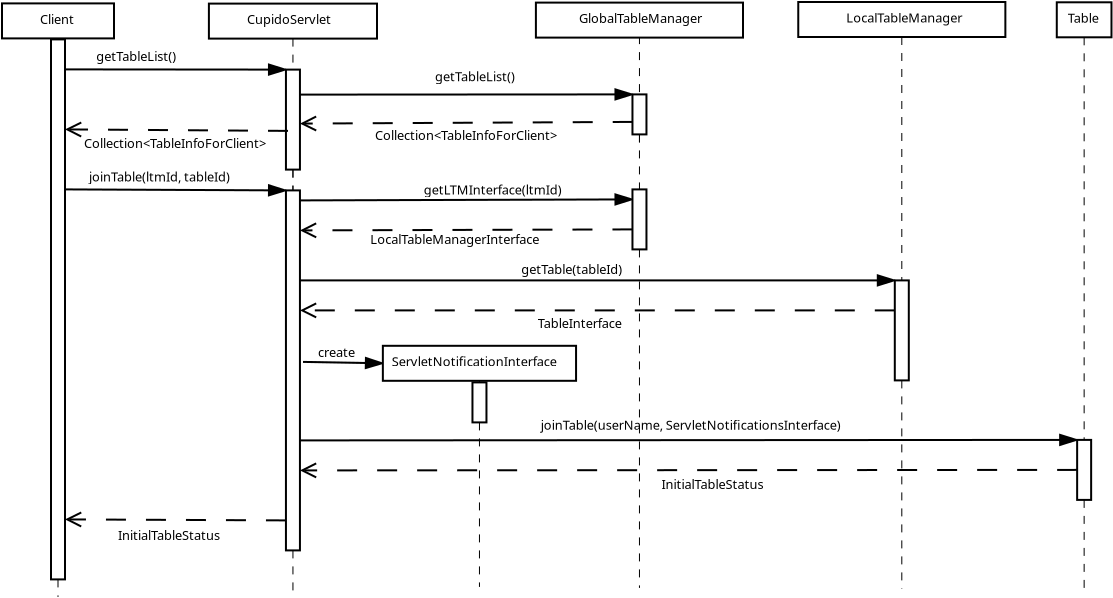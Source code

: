 <?xml version="1.0" encoding="UTF-8"?>
<dia:diagram xmlns:dia="http://www.lysator.liu.se/~alla/dia/">
  <dia:layer name="Background" visible="true" active="true">
    <dia:object type="UML - Lifeline" version="0" id="O0">
      <dia:attribute name="obj_pos">
        <dia:point val="5.8,5.45"/>
      </dia:attribute>
      <dia:attribute name="obj_bb">
        <dia:rectangle val="5.4,5.425;6.2,33.4"/>
      </dia:attribute>
      <dia:attribute name="meta">
        <dia:composite type="dict"/>
      </dia:attribute>
      <dia:attribute name="conn_endpoints">
        <dia:point val="5.8,5.45"/>
        <dia:point val="5.8,33.375"/>
      </dia:attribute>
      <dia:attribute name="line_colour">
        <dia:color val="#000000"/>
      </dia:attribute>
      <dia:attribute name="fill_colour">
        <dia:color val="#ffffff"/>
      </dia:attribute>
      <dia:attribute name="rtop">
        <dia:real val="0.05"/>
      </dia:attribute>
      <dia:attribute name="rbot">
        <dia:real val="27.05"/>
      </dia:attribute>
      <dia:attribute name="draw_focus">
        <dia:boolean val="true"/>
      </dia:attribute>
      <dia:attribute name="draw_cross">
        <dia:boolean val="false"/>
      </dia:attribute>
      <dia:attribute name="cpl_northwest">
        <dia:int val="8"/>
      </dia:attribute>
      <dia:attribute name="cpl_southwest">
        <dia:int val="8"/>
      </dia:attribute>
      <dia:attribute name="cpl_northeast">
        <dia:int val="8"/>
      </dia:attribute>
      <dia:attribute name="cpl_southeast">
        <dia:int val="8"/>
      </dia:attribute>
      <dia:connections>
        <dia:connection handle="0" to="O4" connection="6"/>
      </dia:connections>
    </dia:object>
    <dia:object type="UML - Message" version="0" id="O1">
      <dia:attribute name="obj_pos">
        <dia:point val="6.15,7"/>
      </dia:attribute>
      <dia:attribute name="obj_bb">
        <dia:rectangle val="6.1,5.98;17.248,7.41"/>
      </dia:attribute>
      <dia:attribute name="meta">
        <dia:composite type="dict"/>
      </dia:attribute>
      <dia:attribute name="conn_endpoints">
        <dia:point val="6.15,7"/>
        <dia:point val="17.198,7.01"/>
      </dia:attribute>
      <dia:attribute name="text_colour">
        <dia:color val="#000000"/>
      </dia:attribute>
      <dia:attribute name="line_colour">
        <dia:color val="#000000"/>
      </dia:attribute>
      <dia:attribute name="text">
        <dia:string>#getTableList()#</dia:string>
      </dia:attribute>
      <dia:attribute name="type">
        <dia:enum val="0"/>
      </dia:attribute>
      <dia:attribute name="text_pos">
        <dia:point val="9.709,6.58"/>
      </dia:attribute>
      <dia:connections>
        <dia:connection handle="0" to="O0" connection="23"/>
        <dia:connection handle="1" to="O2" connection="0"/>
      </dia:connections>
    </dia:object>
    <dia:object type="UML - Lifeline" version="0" id="O2">
      <dia:attribute name="obj_pos">
        <dia:point val="17.547,5.46"/>
      </dia:attribute>
      <dia:attribute name="obj_bb">
        <dia:rectangle val="17.148,5.435;17.948,13.285"/>
      </dia:attribute>
      <dia:attribute name="meta">
        <dia:composite type="dict"/>
      </dia:attribute>
      <dia:attribute name="conn_endpoints">
        <dia:point val="17.547,5.46"/>
        <dia:point val="17.547,13.26"/>
      </dia:attribute>
      <dia:attribute name="line_colour">
        <dia:color val="#000000"/>
      </dia:attribute>
      <dia:attribute name="fill_colour">
        <dia:color val="#ffffff"/>
      </dia:attribute>
      <dia:attribute name="rtop">
        <dia:real val="1.55"/>
      </dia:attribute>
      <dia:attribute name="rbot">
        <dia:real val="6.55"/>
      </dia:attribute>
      <dia:attribute name="draw_focus">
        <dia:boolean val="true"/>
      </dia:attribute>
      <dia:attribute name="draw_cross">
        <dia:boolean val="false"/>
      </dia:attribute>
      <dia:attribute name="cpl_northwest">
        <dia:int val="1"/>
      </dia:attribute>
      <dia:attribute name="cpl_southwest">
        <dia:int val="1"/>
      </dia:attribute>
      <dia:attribute name="cpl_northeast">
        <dia:int val="1"/>
      </dia:attribute>
      <dia:attribute name="cpl_southeast">
        <dia:int val="1"/>
      </dia:attribute>
      <dia:connections>
        <dia:connection handle="0" to="O6" connection="6"/>
      </dia:connections>
    </dia:object>
    <dia:object type="UML - Lifeline" version="0" id="O3">
      <dia:attribute name="obj_pos">
        <dia:point val="34.873,4.535"/>
      </dia:attribute>
      <dia:attribute name="obj_bb">
        <dia:rectangle val="34.472,4.51;35.273,10.975"/>
      </dia:attribute>
      <dia:attribute name="meta">
        <dia:composite type="dict"/>
      </dia:attribute>
      <dia:attribute name="conn_endpoints">
        <dia:point val="34.873,4.535"/>
        <dia:point val="34.873,10.95"/>
      </dia:attribute>
      <dia:attribute name="line_colour">
        <dia:color val="#000000"/>
      </dia:attribute>
      <dia:attribute name="fill_colour">
        <dia:color val="#ffffff"/>
      </dia:attribute>
      <dia:attribute name="rtop">
        <dia:real val="3.715"/>
      </dia:attribute>
      <dia:attribute name="rbot">
        <dia:real val="5.715"/>
      </dia:attribute>
      <dia:attribute name="draw_focus">
        <dia:boolean val="true"/>
      </dia:attribute>
      <dia:attribute name="draw_cross">
        <dia:boolean val="false"/>
      </dia:attribute>
      <dia:attribute name="cpl_northwest">
        <dia:int val="1"/>
      </dia:attribute>
      <dia:attribute name="cpl_southwest">
        <dia:int val="1"/>
      </dia:attribute>
      <dia:attribute name="cpl_northeast">
        <dia:int val="1"/>
      </dia:attribute>
      <dia:attribute name="cpl_southeast">
        <dia:int val="1"/>
      </dia:attribute>
      <dia:connections>
        <dia:connection handle="0" to="O8" connection="8"/>
      </dia:connections>
    </dia:object>
    <dia:object type="Standard - Box" version="0" id="O4">
      <dia:attribute name="obj_pos">
        <dia:point val="3,3.7"/>
      </dia:attribute>
      <dia:attribute name="obj_bb">
        <dia:rectangle val="2.95,3.65;8.65,5.5"/>
      </dia:attribute>
      <dia:attribute name="elem_corner">
        <dia:point val="3,3.7"/>
      </dia:attribute>
      <dia:attribute name="elem_width">
        <dia:real val="5.6"/>
      </dia:attribute>
      <dia:attribute name="elem_height">
        <dia:real val="1.75"/>
      </dia:attribute>
      <dia:attribute name="show_background">
        <dia:boolean val="true"/>
      </dia:attribute>
    </dia:object>
    <dia:object type="Standard - Text" version="1" id="O5">
      <dia:attribute name="obj_pos">
        <dia:point val="4.9,4.725"/>
      </dia:attribute>
      <dia:attribute name="obj_bb">
        <dia:rectangle val="4.9,4.13;6.753,4.878"/>
      </dia:attribute>
      <dia:attribute name="text">
        <dia:composite type="text">
          <dia:attribute name="string">
            <dia:string>#Client#</dia:string>
          </dia:attribute>
          <dia:attribute name="font">
            <dia:font family="sans" style="0" name="Helvetica"/>
          </dia:attribute>
          <dia:attribute name="height">
            <dia:real val="0.8"/>
          </dia:attribute>
          <dia:attribute name="pos">
            <dia:point val="4.9,4.725"/>
          </dia:attribute>
          <dia:attribute name="color">
            <dia:color val="#000000"/>
          </dia:attribute>
          <dia:attribute name="alignment">
            <dia:enum val="0"/>
          </dia:attribute>
        </dia:composite>
      </dia:attribute>
      <dia:attribute name="valign">
        <dia:enum val="3"/>
      </dia:attribute>
    </dia:object>
    <dia:object type="Standard - Box" version="0" id="O6">
      <dia:attribute name="obj_pos">
        <dia:point val="13.345,3.71"/>
      </dia:attribute>
      <dia:attribute name="obj_bb">
        <dia:rectangle val="13.295,3.66;21.8,5.51"/>
      </dia:attribute>
      <dia:attribute name="elem_corner">
        <dia:point val="13.345,3.71"/>
      </dia:attribute>
      <dia:attribute name="elem_width">
        <dia:real val="8.405"/>
      </dia:attribute>
      <dia:attribute name="elem_height">
        <dia:real val="1.75"/>
      </dia:attribute>
      <dia:attribute name="show_background">
        <dia:boolean val="true"/>
      </dia:attribute>
    </dia:object>
    <dia:object type="Standard - Text" version="1" id="O7">
      <dia:attribute name="obj_pos">
        <dia:point val="15.245,4.735"/>
      </dia:attribute>
      <dia:attribute name="obj_bb">
        <dia:rectangle val="15.245,4.14;19.75,4.888"/>
      </dia:attribute>
      <dia:attribute name="text">
        <dia:composite type="text">
          <dia:attribute name="string">
            <dia:string>#CupidoServlet#</dia:string>
          </dia:attribute>
          <dia:attribute name="font">
            <dia:font family="sans" style="0" name="Helvetica"/>
          </dia:attribute>
          <dia:attribute name="height">
            <dia:real val="0.8"/>
          </dia:attribute>
          <dia:attribute name="pos">
            <dia:point val="15.245,4.735"/>
          </dia:attribute>
          <dia:attribute name="color">
            <dia:color val="#000000"/>
          </dia:attribute>
          <dia:attribute name="alignment">
            <dia:enum val="0"/>
          </dia:attribute>
        </dia:composite>
      </dia:attribute>
      <dia:attribute name="valign">
        <dia:enum val="3"/>
      </dia:attribute>
    </dia:object>
    <dia:object type="Standard - Box" version="0" id="O8">
      <dia:attribute name="obj_pos">
        <dia:point val="29.695,3.66"/>
      </dia:attribute>
      <dia:attribute name="obj_bb">
        <dia:rectangle val="29.645,3.61;40.1,5.46"/>
      </dia:attribute>
      <dia:attribute name="elem_corner">
        <dia:point val="29.695,3.66"/>
      </dia:attribute>
      <dia:attribute name="elem_width">
        <dia:real val="10.355"/>
      </dia:attribute>
      <dia:attribute name="elem_height">
        <dia:real val="1.75"/>
      </dia:attribute>
      <dia:attribute name="show_background">
        <dia:boolean val="true"/>
      </dia:attribute>
    </dia:object>
    <dia:object type="Standard - Text" version="1" id="O9">
      <dia:attribute name="obj_pos">
        <dia:point val="31.845,4.685"/>
      </dia:attribute>
      <dia:attribute name="obj_bb">
        <dia:rectangle val="31.845,4.09;38.352,4.838"/>
      </dia:attribute>
      <dia:attribute name="text">
        <dia:composite type="text">
          <dia:attribute name="string">
            <dia:string>#GlobalTableManager#</dia:string>
          </dia:attribute>
          <dia:attribute name="font">
            <dia:font family="sans" style="0" name="Helvetica"/>
          </dia:attribute>
          <dia:attribute name="height">
            <dia:real val="0.8"/>
          </dia:attribute>
          <dia:attribute name="pos">
            <dia:point val="31.845,4.685"/>
          </dia:attribute>
          <dia:attribute name="color">
            <dia:color val="#000000"/>
          </dia:attribute>
          <dia:attribute name="alignment">
            <dia:enum val="0"/>
          </dia:attribute>
        </dia:composite>
      </dia:attribute>
      <dia:attribute name="valign">
        <dia:enum val="3"/>
      </dia:attribute>
    </dia:object>
    <dia:object type="UML - Lifeline" version="0" id="O10">
      <dia:attribute name="obj_pos">
        <dia:point val="47.99,5.38"/>
      </dia:attribute>
      <dia:attribute name="obj_bb">
        <dia:rectangle val="47.59,5.355;48.39,33"/>
      </dia:attribute>
      <dia:attribute name="meta">
        <dia:composite type="dict"/>
      </dia:attribute>
      <dia:attribute name="conn_endpoints">
        <dia:point val="47.99,5.38"/>
        <dia:point val="47.99,32.975"/>
      </dia:attribute>
      <dia:attribute name="line_colour">
        <dia:color val="#000000"/>
      </dia:attribute>
      <dia:attribute name="fill_colour">
        <dia:color val="#ffffff"/>
      </dia:attribute>
      <dia:attribute name="rtop">
        <dia:real val="12.17"/>
      </dia:attribute>
      <dia:attribute name="rbot">
        <dia:real val="17.17"/>
      </dia:attribute>
      <dia:attribute name="draw_focus">
        <dia:boolean val="true"/>
      </dia:attribute>
      <dia:attribute name="draw_cross">
        <dia:boolean val="false"/>
      </dia:attribute>
      <dia:attribute name="cpl_northwest">
        <dia:int val="4"/>
      </dia:attribute>
      <dia:attribute name="cpl_southwest">
        <dia:int val="4"/>
      </dia:attribute>
      <dia:attribute name="cpl_northeast">
        <dia:int val="4"/>
      </dia:attribute>
      <dia:attribute name="cpl_southeast">
        <dia:int val="4"/>
      </dia:attribute>
      <dia:connections>
        <dia:connection handle="0" to="O11" connection="6"/>
      </dia:connections>
    </dia:object>
    <dia:object type="Standard - Box" version="0" id="O11">
      <dia:attribute name="obj_pos">
        <dia:point val="42.813,3.63"/>
      </dia:attribute>
      <dia:attribute name="obj_bb">
        <dia:rectangle val="42.763,3.58;53.218,5.43"/>
      </dia:attribute>
      <dia:attribute name="elem_corner">
        <dia:point val="42.813,3.63"/>
      </dia:attribute>
      <dia:attribute name="elem_width">
        <dia:real val="10.355"/>
      </dia:attribute>
      <dia:attribute name="elem_height">
        <dia:real val="1.75"/>
      </dia:attribute>
      <dia:attribute name="show_background">
        <dia:boolean val="true"/>
      </dia:attribute>
    </dia:object>
    <dia:object type="Standard - Text" version="1" id="O12">
      <dia:attribute name="obj_pos">
        <dia:point val="45.213,4.655"/>
      </dia:attribute>
      <dia:attribute name="obj_bb">
        <dia:rectangle val="45.213,4.06;51.34,4.808"/>
      </dia:attribute>
      <dia:attribute name="text">
        <dia:composite type="text">
          <dia:attribute name="string">
            <dia:string>#LocalTableManager#</dia:string>
          </dia:attribute>
          <dia:attribute name="font">
            <dia:font family="sans" style="0" name="Helvetica"/>
          </dia:attribute>
          <dia:attribute name="height">
            <dia:real val="0.8"/>
          </dia:attribute>
          <dia:attribute name="pos">
            <dia:point val="45.213,4.655"/>
          </dia:attribute>
          <dia:attribute name="color">
            <dia:color val="#000000"/>
          </dia:attribute>
          <dia:attribute name="alignment">
            <dia:enum val="0"/>
          </dia:attribute>
        </dia:composite>
      </dia:attribute>
      <dia:attribute name="valign">
        <dia:enum val="3"/>
      </dia:attribute>
    </dia:object>
    <dia:object type="Standard - Line" version="0" id="O13">
      <dia:attribute name="obj_pos">
        <dia:point val="34.536,9.625"/>
      </dia:attribute>
      <dia:attribute name="obj_bb">
        <dia:rectangle val="17.786,9.275;34.586,10.137"/>
      </dia:attribute>
      <dia:attribute name="conn_endpoints">
        <dia:point val="34.536,9.625"/>
        <dia:point val="17.898,9.71"/>
      </dia:attribute>
      <dia:attribute name="numcp">
        <dia:int val="1"/>
      </dia:attribute>
      <dia:attribute name="line_style">
        <dia:enum val="1"/>
      </dia:attribute>
      <dia:attribute name="end_arrow">
        <dia:enum val="1"/>
      </dia:attribute>
      <dia:attribute name="end_arrow_length">
        <dia:real val="0.7"/>
      </dia:attribute>
      <dia:attribute name="end_arrow_width">
        <dia:real val="0.7"/>
      </dia:attribute>
    </dia:object>
    <dia:object type="Standard - Text" version="1" id="O14">
      <dia:attribute name="obj_pos">
        <dia:point val="21.654,10.535"/>
      </dia:attribute>
      <dia:attribute name="obj_bb">
        <dia:rectangle val="21.654,9.94;31.619,10.687"/>
      </dia:attribute>
      <dia:attribute name="text">
        <dia:composite type="text">
          <dia:attribute name="string">
            <dia:string>#Collection&lt;TableInfoForClient&gt;#</dia:string>
          </dia:attribute>
          <dia:attribute name="font">
            <dia:font family="sans" style="0" name="Helvetica"/>
          </dia:attribute>
          <dia:attribute name="height">
            <dia:real val="0.8"/>
          </dia:attribute>
          <dia:attribute name="pos">
            <dia:point val="21.654,10.535"/>
          </dia:attribute>
          <dia:attribute name="color">
            <dia:color val="#000000"/>
          </dia:attribute>
          <dia:attribute name="alignment">
            <dia:enum val="0"/>
          </dia:attribute>
        </dia:composite>
      </dia:attribute>
      <dia:attribute name="valign">
        <dia:enum val="3"/>
      </dia:attribute>
    </dia:object>
    <dia:object type="Standard - Line" version="0" id="O15">
      <dia:attribute name="obj_pos">
        <dia:point val="17.3,10.075"/>
      </dia:attribute>
      <dia:attribute name="obj_bb">
        <dia:rectangle val="6.038,9.574;17.35,10.436"/>
      </dia:attribute>
      <dia:attribute name="conn_endpoints">
        <dia:point val="17.3,10.075"/>
        <dia:point val="6.15,10"/>
      </dia:attribute>
      <dia:attribute name="numcp">
        <dia:int val="1"/>
      </dia:attribute>
      <dia:attribute name="line_style">
        <dia:enum val="1"/>
      </dia:attribute>
      <dia:attribute name="end_arrow">
        <dia:enum val="1"/>
      </dia:attribute>
      <dia:attribute name="end_arrow_length">
        <dia:real val="0.7"/>
      </dia:attribute>
      <dia:attribute name="end_arrow_width">
        <dia:real val="0.7"/>
      </dia:attribute>
      <dia:connections>
        <dia:connection handle="1" to="O0" connection="25"/>
      </dia:connections>
    </dia:object>
    <dia:object type="Standard - Text" version="1" id="O16">
      <dia:attribute name="obj_pos">
        <dia:point val="7.1,10.925"/>
      </dia:attribute>
      <dia:attribute name="obj_bb">
        <dia:rectangle val="7.1,10.33;17.065,11.078"/>
      </dia:attribute>
      <dia:attribute name="text">
        <dia:composite type="text">
          <dia:attribute name="string">
            <dia:string>#Collection&lt;TableInfoForClient&gt;#</dia:string>
          </dia:attribute>
          <dia:attribute name="font">
            <dia:font family="sans" style="0" name="Helvetica"/>
          </dia:attribute>
          <dia:attribute name="height">
            <dia:real val="0.8"/>
          </dia:attribute>
          <dia:attribute name="pos">
            <dia:point val="7.1,10.925"/>
          </dia:attribute>
          <dia:attribute name="color">
            <dia:color val="#000000"/>
          </dia:attribute>
          <dia:attribute name="alignment">
            <dia:enum val="0"/>
          </dia:attribute>
        </dia:composite>
      </dia:attribute>
      <dia:attribute name="valign">
        <dia:enum val="3"/>
      </dia:attribute>
    </dia:object>
    <dia:object type="UML - Lifeline" version="0" id="O17">
      <dia:attribute name="obj_pos">
        <dia:point val="17.547,12.01"/>
      </dia:attribute>
      <dia:attribute name="obj_bb">
        <dia:rectangle val="17.148,11.985;17.948,33.1"/>
      </dia:attribute>
      <dia:attribute name="meta">
        <dia:composite type="dict"/>
      </dia:attribute>
      <dia:attribute name="conn_endpoints">
        <dia:point val="17.547,12.01"/>
        <dia:point val="17.547,33.075"/>
      </dia:attribute>
      <dia:attribute name="line_colour">
        <dia:color val="#000000"/>
      </dia:attribute>
      <dia:attribute name="fill_colour">
        <dia:color val="#ffffff"/>
      </dia:attribute>
      <dia:attribute name="rtop">
        <dia:real val="1.04"/>
      </dia:attribute>
      <dia:attribute name="rbot">
        <dia:real val="19.04"/>
      </dia:attribute>
      <dia:attribute name="draw_focus">
        <dia:boolean val="true"/>
      </dia:attribute>
      <dia:attribute name="draw_cross">
        <dia:boolean val="false"/>
      </dia:attribute>
      <dia:attribute name="cpl_northwest">
        <dia:int val="17"/>
      </dia:attribute>
      <dia:attribute name="cpl_southwest">
        <dia:int val="17"/>
      </dia:attribute>
      <dia:attribute name="cpl_northeast">
        <dia:int val="17"/>
      </dia:attribute>
      <dia:attribute name="cpl_southeast">
        <dia:int val="17"/>
      </dia:attribute>
      <dia:connections>
        <dia:connection handle="0" to="O2" connection="6"/>
      </dia:connections>
    </dia:object>
    <dia:object type="UML - Message" version="0" id="O18">
      <dia:attribute name="obj_pos">
        <dia:point val="6.15,13"/>
      </dia:attribute>
      <dia:attribute name="obj_bb">
        <dia:rectangle val="6.1,12.65;17.249,13.725"/>
      </dia:attribute>
      <dia:attribute name="meta">
        <dia:composite type="dict"/>
      </dia:attribute>
      <dia:attribute name="conn_endpoints">
        <dia:point val="6.15,13"/>
        <dia:point val="17.198,13.05"/>
      </dia:attribute>
      <dia:attribute name="text_colour">
        <dia:color val="#000000"/>
      </dia:attribute>
      <dia:attribute name="line_colour">
        <dia:color val="#000000"/>
      </dia:attribute>
      <dia:attribute name="text">
        <dia:string>##</dia:string>
      </dia:attribute>
      <dia:attribute name="type">
        <dia:enum val="0"/>
      </dia:attribute>
      <dia:attribute name="text_pos">
        <dia:point val="11.674,13.525"/>
      </dia:attribute>
      <dia:connections>
        <dia:connection handle="0" to="O0" connection="27"/>
        <dia:connection handle="1" to="O17" connection="0"/>
      </dia:connections>
    </dia:object>
    <dia:object type="Standard - Text" version="1" id="O19">
      <dia:attribute name="obj_pos">
        <dia:point val="7.35,12.6"/>
      </dia:attribute>
      <dia:attribute name="obj_bb">
        <dia:rectangle val="7.35,11.986;14.951,12.79"/>
      </dia:attribute>
      <dia:attribute name="text">
        <dia:composite type="text">
          <dia:attribute name="string">
            <dia:string>#joinTable(ltmId, tableId)#</dia:string>
          </dia:attribute>
          <dia:attribute name="font">
            <dia:font family="sans" style="0" name="Helvetica"/>
          </dia:attribute>
          <dia:attribute name="height">
            <dia:real val="0.8"/>
          </dia:attribute>
          <dia:attribute name="pos">
            <dia:point val="7.35,12.6"/>
          </dia:attribute>
          <dia:attribute name="color">
            <dia:color val="#000000"/>
          </dia:attribute>
          <dia:attribute name="alignment">
            <dia:enum val="0"/>
          </dia:attribute>
        </dia:composite>
      </dia:attribute>
      <dia:attribute name="valign">
        <dia:enum val="3"/>
      </dia:attribute>
    </dia:object>
    <dia:object type="UML - Message" version="0" id="O20">
      <dia:attribute name="obj_pos">
        <dia:point val="17.898,13.55"/>
      </dia:attribute>
      <dia:attribute name="obj_bb">
        <dia:rectangle val="17.847,13.1;34.574,14.225"/>
      </dia:attribute>
      <dia:attribute name="meta">
        <dia:composite type="dict"/>
      </dia:attribute>
      <dia:attribute name="conn_endpoints">
        <dia:point val="17.898,13.55"/>
        <dia:point val="34.523,13.5"/>
      </dia:attribute>
      <dia:attribute name="text_colour">
        <dia:color val="#000000"/>
      </dia:attribute>
      <dia:attribute name="line_colour">
        <dia:color val="#000000"/>
      </dia:attribute>
      <dia:attribute name="text">
        <dia:string>##</dia:string>
      </dia:attribute>
      <dia:attribute name="type">
        <dia:enum val="0"/>
      </dia:attribute>
      <dia:attribute name="text_pos">
        <dia:point val="26.21,14.025"/>
      </dia:attribute>
      <dia:connections>
        <dia:connection handle="0" to="O17" connection="41"/>
        <dia:connection handle="1" to="O21" connection="7"/>
      </dia:connections>
    </dia:object>
    <dia:object type="UML - Lifeline" version="0" id="O21">
      <dia:attribute name="obj_pos">
        <dia:point val="34.873,10.25"/>
      </dia:attribute>
      <dia:attribute name="obj_bb">
        <dia:rectangle val="34.472,10.225;35.273,32.95"/>
      </dia:attribute>
      <dia:attribute name="meta">
        <dia:composite type="dict"/>
      </dia:attribute>
      <dia:attribute name="conn_endpoints">
        <dia:point val="34.873,10.25"/>
        <dia:point val="34.873,32.925"/>
      </dia:attribute>
      <dia:attribute name="line_colour">
        <dia:color val="#000000"/>
      </dia:attribute>
      <dia:attribute name="fill_colour">
        <dia:color val="#ffffff"/>
      </dia:attribute>
      <dia:attribute name="rtop">
        <dia:real val="2.75"/>
      </dia:attribute>
      <dia:attribute name="rbot">
        <dia:real val="5.75"/>
      </dia:attribute>
      <dia:attribute name="draw_focus">
        <dia:boolean val="true"/>
      </dia:attribute>
      <dia:attribute name="draw_cross">
        <dia:boolean val="false"/>
      </dia:attribute>
      <dia:attribute name="cpl_northwest">
        <dia:int val="2"/>
      </dia:attribute>
      <dia:attribute name="cpl_southwest">
        <dia:int val="2"/>
      </dia:attribute>
      <dia:attribute name="cpl_northeast">
        <dia:int val="2"/>
      </dia:attribute>
      <dia:attribute name="cpl_southeast">
        <dia:int val="2"/>
      </dia:attribute>
      <dia:connections>
        <dia:connection handle="0" to="O3" connection="6"/>
      </dia:connections>
    </dia:object>
    <dia:object type="Standard - Text" version="1" id="O22">
      <dia:attribute name="obj_pos">
        <dia:point val="24.089,13.25"/>
      </dia:attribute>
      <dia:attribute name="obj_bb">
        <dia:rectangle val="24.089,12.636;31.388,13.44"/>
      </dia:attribute>
      <dia:attribute name="text">
        <dia:composite type="text">
          <dia:attribute name="string">
            <dia:string>#getLTMInterface(ltmId)#</dia:string>
          </dia:attribute>
          <dia:attribute name="font">
            <dia:font family="sans" style="0" name="Helvetica"/>
          </dia:attribute>
          <dia:attribute name="height">
            <dia:real val="0.8"/>
          </dia:attribute>
          <dia:attribute name="pos">
            <dia:point val="24.089,13.25"/>
          </dia:attribute>
          <dia:attribute name="color">
            <dia:color val="#000000"/>
          </dia:attribute>
          <dia:attribute name="alignment">
            <dia:enum val="0"/>
          </dia:attribute>
        </dia:composite>
      </dia:attribute>
      <dia:attribute name="valign">
        <dia:enum val="3"/>
      </dia:attribute>
    </dia:object>
    <dia:object type="Standard - Line" version="0" id="O23">
      <dia:attribute name="obj_pos">
        <dia:point val="34.523,15"/>
      </dia:attribute>
      <dia:attribute name="obj_bb">
        <dia:rectangle val="17.786,14.617;34.573,15.479"/>
      </dia:attribute>
      <dia:attribute name="conn_endpoints">
        <dia:point val="34.523,15"/>
        <dia:point val="17.898,15.05"/>
      </dia:attribute>
      <dia:attribute name="numcp">
        <dia:int val="1"/>
      </dia:attribute>
      <dia:attribute name="line_style">
        <dia:enum val="1"/>
      </dia:attribute>
      <dia:attribute name="end_arrow">
        <dia:enum val="1"/>
      </dia:attribute>
      <dia:attribute name="end_arrow_length">
        <dia:real val="0.7"/>
      </dia:attribute>
      <dia:attribute name="end_arrow_width">
        <dia:real val="0.7"/>
      </dia:attribute>
      <dia:connections>
        <dia:connection handle="0" to="O21" connection="9"/>
        <dia:connection handle="1" to="O17" connection="44"/>
      </dia:connections>
    </dia:object>
    <dia:object type="Standard - Text" version="1" id="O24">
      <dia:attribute name="obj_pos">
        <dia:point val="21.408,15.727"/>
      </dia:attribute>
      <dia:attribute name="obj_bb">
        <dia:rectangle val="21.408,15.132;30.403,15.88"/>
      </dia:attribute>
      <dia:attribute name="text">
        <dia:composite type="text">
          <dia:attribute name="string">
            <dia:string>#LocalTableManagerInterface#</dia:string>
          </dia:attribute>
          <dia:attribute name="font">
            <dia:font family="sans" style="0" name="Helvetica"/>
          </dia:attribute>
          <dia:attribute name="height">
            <dia:real val="0.8"/>
          </dia:attribute>
          <dia:attribute name="pos">
            <dia:point val="21.408,15.727"/>
          </dia:attribute>
          <dia:attribute name="color">
            <dia:color val="#000000"/>
          </dia:attribute>
          <dia:attribute name="alignment">
            <dia:enum val="0"/>
          </dia:attribute>
        </dia:composite>
      </dia:attribute>
      <dia:attribute name="valign">
        <dia:enum val="3"/>
      </dia:attribute>
    </dia:object>
    <dia:object type="UML - Message" version="0" id="O25">
      <dia:attribute name="obj_pos">
        <dia:point val="17.898,8.26"/>
      </dia:attribute>
      <dia:attribute name="obj_bb">
        <dia:rectangle val="17.848,6.987;34.573,8.65"/>
      </dia:attribute>
      <dia:attribute name="meta">
        <dia:composite type="dict"/>
      </dia:attribute>
      <dia:attribute name="conn_endpoints">
        <dia:point val="17.898,8.26"/>
        <dia:point val="34.523,8.25"/>
      </dia:attribute>
      <dia:attribute name="text_colour">
        <dia:color val="#000000"/>
      </dia:attribute>
      <dia:attribute name="line_colour">
        <dia:color val="#000000"/>
      </dia:attribute>
      <dia:attribute name="text">
        <dia:string>#getTableList()#</dia:string>
      </dia:attribute>
      <dia:attribute name="type">
        <dia:enum val="0"/>
      </dia:attribute>
      <dia:attribute name="text_pos">
        <dia:point val="26.65,7.588"/>
      </dia:attribute>
      <dia:connections>
        <dia:connection handle="0" to="O2" connection="9"/>
        <dia:connection handle="1" to="O3" connection="0"/>
      </dia:connections>
    </dia:object>
    <dia:object type="UML - Message" version="0" id="O26">
      <dia:attribute name="obj_pos">
        <dia:point val="17.898,17.55"/>
      </dia:attribute>
      <dia:attribute name="obj_bb">
        <dia:rectangle val="17.848,16.625;47.69,17.95"/>
      </dia:attribute>
      <dia:attribute name="meta">
        <dia:composite type="dict"/>
      </dia:attribute>
      <dia:attribute name="conn_endpoints">
        <dia:point val="17.898,17.55"/>
        <dia:point val="47.64,17.55"/>
      </dia:attribute>
      <dia:attribute name="text_colour">
        <dia:color val="#000000"/>
      </dia:attribute>
      <dia:attribute name="line_colour">
        <dia:color val="#000000"/>
      </dia:attribute>
      <dia:attribute name="text">
        <dia:string>#getTable(tableId)#</dia:string>
      </dia:attribute>
      <dia:attribute name="type">
        <dia:enum val="0"/>
      </dia:attribute>
      <dia:attribute name="text_pos">
        <dia:point val="31.484,17.225"/>
      </dia:attribute>
      <dia:connections>
        <dia:connection handle="0" to="O17" connection="49"/>
        <dia:connection handle="1" to="O10" connection="0"/>
      </dia:connections>
    </dia:object>
    <dia:object type="Standard - Line" version="0" id="O27">
      <dia:attribute name="obj_pos">
        <dia:point val="47.64,19.05"/>
      </dia:attribute>
      <dia:attribute name="obj_bb">
        <dia:rectangle val="17.786,18.619;47.69,19.481"/>
      </dia:attribute>
      <dia:attribute name="conn_endpoints">
        <dia:point val="47.64,19.05"/>
        <dia:point val="17.898,19.05"/>
      </dia:attribute>
      <dia:attribute name="numcp">
        <dia:int val="1"/>
      </dia:attribute>
      <dia:attribute name="line_style">
        <dia:enum val="1"/>
      </dia:attribute>
      <dia:attribute name="end_arrow">
        <dia:enum val="1"/>
      </dia:attribute>
      <dia:attribute name="end_arrow_length">
        <dia:real val="0.7"/>
      </dia:attribute>
      <dia:attribute name="end_arrow_width">
        <dia:real val="0.7"/>
      </dia:attribute>
      <dia:connections>
        <dia:connection handle="0" to="O10" connection="9"/>
        <dia:connection handle="1" to="O17" connection="52"/>
      </dia:connections>
    </dia:object>
    <dia:object type="Standard - Text" version="1" id="O28">
      <dia:attribute name="obj_pos">
        <dia:point val="29.782,19.927"/>
      </dia:attribute>
      <dia:attribute name="obj_bb">
        <dia:rectangle val="29.782,19.332;34.307,20.08"/>
      </dia:attribute>
      <dia:attribute name="text">
        <dia:composite type="text">
          <dia:attribute name="string">
            <dia:string>#TableInterface#</dia:string>
          </dia:attribute>
          <dia:attribute name="font">
            <dia:font family="sans" style="0" name="Helvetica"/>
          </dia:attribute>
          <dia:attribute name="height">
            <dia:real val="0.8"/>
          </dia:attribute>
          <dia:attribute name="pos">
            <dia:point val="29.782,19.927"/>
          </dia:attribute>
          <dia:attribute name="color">
            <dia:color val="#000000"/>
          </dia:attribute>
          <dia:attribute name="alignment">
            <dia:enum val="0"/>
          </dia:attribute>
        </dia:composite>
      </dia:attribute>
      <dia:attribute name="valign">
        <dia:enum val="3"/>
      </dia:attribute>
    </dia:object>
    <dia:object type="UML - Message" version="0" id="O29">
      <dia:attribute name="obj_pos">
        <dia:point val="18.05,21.625"/>
      </dia:attribute>
      <dia:attribute name="obj_bb">
        <dia:rectangle val="17.999,20.785;22.1,22.096"/>
      </dia:attribute>
      <dia:attribute name="meta">
        <dia:composite type="dict"/>
      </dia:attribute>
      <dia:attribute name="conn_endpoints">
        <dia:point val="18.05,21.625"/>
        <dia:point val="22.043,21.695"/>
      </dia:attribute>
      <dia:attribute name="text_colour">
        <dia:color val="#000000"/>
      </dia:attribute>
      <dia:attribute name="line_colour">
        <dia:color val="#000000"/>
      </dia:attribute>
      <dia:attribute name="text">
        <dia:string>#create#</dia:string>
      </dia:attribute>
      <dia:attribute name="type">
        <dia:enum val="0"/>
      </dia:attribute>
      <dia:attribute name="text_pos">
        <dia:point val="19.728,21.385"/>
      </dia:attribute>
      <dia:connections>
        <dia:connection handle="1" to="O31" connection="3"/>
      </dia:connections>
    </dia:object>
    <dia:object type="UML - Lifeline" version="0" id="O30">
      <dia:attribute name="obj_pos">
        <dia:point val="26.873,22.57"/>
      </dia:attribute>
      <dia:attribute name="obj_bb">
        <dia:rectangle val="26.473,22.545;27.273,32.9"/>
      </dia:attribute>
      <dia:attribute name="meta">
        <dia:composite type="dict"/>
      </dia:attribute>
      <dia:attribute name="conn_endpoints">
        <dia:point val="26.873,22.57"/>
        <dia:point val="26.873,32.875"/>
      </dia:attribute>
      <dia:attribute name="line_colour">
        <dia:color val="#000000"/>
      </dia:attribute>
      <dia:attribute name="fill_colour">
        <dia:color val="#ffffff"/>
      </dia:attribute>
      <dia:attribute name="rtop">
        <dia:real val="0.08"/>
      </dia:attribute>
      <dia:attribute name="rbot">
        <dia:real val="2.08"/>
      </dia:attribute>
      <dia:attribute name="draw_focus">
        <dia:boolean val="true"/>
      </dia:attribute>
      <dia:attribute name="draw_cross">
        <dia:boolean val="false"/>
      </dia:attribute>
      <dia:attribute name="cpl_northwest">
        <dia:int val="1"/>
      </dia:attribute>
      <dia:attribute name="cpl_southwest">
        <dia:int val="1"/>
      </dia:attribute>
      <dia:attribute name="cpl_northeast">
        <dia:int val="1"/>
      </dia:attribute>
      <dia:attribute name="cpl_southeast">
        <dia:int val="1"/>
      </dia:attribute>
      <dia:connections>
        <dia:connection handle="0" to="O31" connection="6"/>
      </dia:connections>
    </dia:object>
    <dia:object type="Standard - Box" version="0" id="O31">
      <dia:attribute name="obj_pos">
        <dia:point val="22.043,20.82"/>
      </dia:attribute>
      <dia:attribute name="obj_bb">
        <dia:rectangle val="21.993,20.77;31.753,22.62"/>
      </dia:attribute>
      <dia:attribute name="elem_corner">
        <dia:point val="22.043,20.82"/>
      </dia:attribute>
      <dia:attribute name="elem_width">
        <dia:real val="9.66"/>
      </dia:attribute>
      <dia:attribute name="elem_height">
        <dia:real val="1.75"/>
      </dia:attribute>
      <dia:attribute name="show_background">
        <dia:boolean val="true"/>
      </dia:attribute>
    </dia:object>
    <dia:object type="Standard - Text" version="1" id="O32">
      <dia:attribute name="obj_pos">
        <dia:point val="22.493,21.845"/>
      </dia:attribute>
      <dia:attribute name="obj_bb">
        <dia:rectangle val="22.493,21.25;31.3,21.997"/>
      </dia:attribute>
      <dia:attribute name="text">
        <dia:composite type="text">
          <dia:attribute name="string">
            <dia:string>#ServletNotificationInterface#</dia:string>
          </dia:attribute>
          <dia:attribute name="font">
            <dia:font family="sans" style="0" name="Helvetica"/>
          </dia:attribute>
          <dia:attribute name="height">
            <dia:real val="0.8"/>
          </dia:attribute>
          <dia:attribute name="pos">
            <dia:point val="22.493,21.845"/>
          </dia:attribute>
          <dia:attribute name="color">
            <dia:color val="#000000"/>
          </dia:attribute>
          <dia:attribute name="alignment">
            <dia:enum val="0"/>
          </dia:attribute>
        </dia:composite>
      </dia:attribute>
      <dia:attribute name="valign">
        <dia:enum val="3"/>
      </dia:attribute>
    </dia:object>
    <dia:object type="UML - Message" version="0" id="O33">
      <dia:attribute name="obj_pos">
        <dia:point val="17.898,25.55"/>
      </dia:attribute>
      <dia:attribute name="obj_bb">
        <dia:rectangle val="17.848,24.413;56.807,25.925"/>
      </dia:attribute>
      <dia:attribute name="meta">
        <dia:composite type="dict"/>
      </dia:attribute>
      <dia:attribute name="conn_endpoints">
        <dia:point val="17.898,25.55"/>
        <dia:point val="56.757,25.525"/>
      </dia:attribute>
      <dia:attribute name="text_colour">
        <dia:color val="#000000"/>
      </dia:attribute>
      <dia:attribute name="line_colour">
        <dia:color val="#000000"/>
      </dia:attribute>
      <dia:attribute name="text">
        <dia:string>#joinTable(userName, ServletNotificationsInterface)#</dia:string>
      </dia:attribute>
      <dia:attribute name="type">
        <dia:enum val="0"/>
      </dia:attribute>
      <dia:attribute name="text_pos">
        <dia:point val="37.435,25.012"/>
      </dia:attribute>
      <dia:connections>
        <dia:connection handle="0" to="O17" connection="64"/>
        <dia:connection handle="1" to="O36" connection="0"/>
      </dia:connections>
    </dia:object>
    <dia:object type="Standard - Box" version="0" id="O34">
      <dia:attribute name="obj_pos">
        <dia:point val="55.739,3.645"/>
      </dia:attribute>
      <dia:attribute name="obj_bb">
        <dia:rectangle val="55.689,3.595;58.524,5.445"/>
      </dia:attribute>
      <dia:attribute name="elem_corner">
        <dia:point val="55.739,3.645"/>
      </dia:attribute>
      <dia:attribute name="elem_width">
        <dia:real val="2.735"/>
      </dia:attribute>
      <dia:attribute name="elem_height">
        <dia:real val="1.75"/>
      </dia:attribute>
      <dia:attribute name="show_background">
        <dia:boolean val="true"/>
      </dia:attribute>
    </dia:object>
    <dia:object type="Standard - Text" version="1" id="O35">
      <dia:attribute name="obj_pos">
        <dia:point val="56.289,4.67"/>
      </dia:attribute>
      <dia:attribute name="obj_bb">
        <dia:rectangle val="56.289,4.075;57.947,4.822"/>
      </dia:attribute>
      <dia:attribute name="text">
        <dia:composite type="text">
          <dia:attribute name="string">
            <dia:string>#Table#</dia:string>
          </dia:attribute>
          <dia:attribute name="font">
            <dia:font family="sans" style="0" name="Helvetica"/>
          </dia:attribute>
          <dia:attribute name="height">
            <dia:real val="0.8"/>
          </dia:attribute>
          <dia:attribute name="pos">
            <dia:point val="56.289,4.67"/>
          </dia:attribute>
          <dia:attribute name="color">
            <dia:color val="#000000"/>
          </dia:attribute>
          <dia:attribute name="alignment">
            <dia:enum val="0"/>
          </dia:attribute>
        </dia:composite>
      </dia:attribute>
      <dia:attribute name="valign">
        <dia:enum val="3"/>
      </dia:attribute>
    </dia:object>
    <dia:object type="UML - Lifeline" version="0" id="O36">
      <dia:attribute name="obj_pos">
        <dia:point val="57.107,5.395"/>
      </dia:attribute>
      <dia:attribute name="obj_bb">
        <dia:rectangle val="56.707,5.37;57.507,32.95"/>
      </dia:attribute>
      <dia:attribute name="meta">
        <dia:composite type="dict"/>
      </dia:attribute>
      <dia:attribute name="conn_endpoints">
        <dia:point val="57.107,5.395"/>
        <dia:point val="57.107,32.925"/>
      </dia:attribute>
      <dia:attribute name="line_colour">
        <dia:color val="#000000"/>
      </dia:attribute>
      <dia:attribute name="fill_colour">
        <dia:color val="#ffffff"/>
      </dia:attribute>
      <dia:attribute name="rtop">
        <dia:real val="20.13"/>
      </dia:attribute>
      <dia:attribute name="rbot">
        <dia:real val="23.13"/>
      </dia:attribute>
      <dia:attribute name="draw_focus">
        <dia:boolean val="true"/>
      </dia:attribute>
      <dia:attribute name="draw_cross">
        <dia:boolean val="false"/>
      </dia:attribute>
      <dia:attribute name="cpl_northwest">
        <dia:int val="2"/>
      </dia:attribute>
      <dia:attribute name="cpl_southwest">
        <dia:int val="2"/>
      </dia:attribute>
      <dia:attribute name="cpl_northeast">
        <dia:int val="2"/>
      </dia:attribute>
      <dia:attribute name="cpl_southeast">
        <dia:int val="2"/>
      </dia:attribute>
      <dia:connections>
        <dia:connection handle="0" to="O34" connection="6"/>
      </dia:connections>
    </dia:object>
    <dia:object type="Standard - Line" version="0" id="O37">
      <dia:attribute name="obj_pos">
        <dia:point val="56.757,27.025"/>
      </dia:attribute>
      <dia:attribute name="obj_bb">
        <dia:rectangle val="17.786,26.619;56.807,27.48"/>
      </dia:attribute>
      <dia:attribute name="conn_endpoints">
        <dia:point val="56.757,27.025"/>
        <dia:point val="17.898,27.05"/>
      </dia:attribute>
      <dia:attribute name="numcp">
        <dia:int val="1"/>
      </dia:attribute>
      <dia:attribute name="line_style">
        <dia:enum val="1"/>
      </dia:attribute>
      <dia:attribute name="end_arrow">
        <dia:enum val="1"/>
      </dia:attribute>
      <dia:attribute name="end_arrow_length">
        <dia:real val="0.7"/>
      </dia:attribute>
      <dia:attribute name="end_arrow_width">
        <dia:real val="0.7"/>
      </dia:attribute>
      <dia:connections>
        <dia:connection handle="0" to="O36" connection="2"/>
        <dia:connection handle="1" to="O17" connection="67"/>
      </dia:connections>
    </dia:object>
    <dia:object type="Standard - Text" version="1" id="O38">
      <dia:attribute name="obj_pos">
        <dia:point val="35.972,27.975"/>
      </dia:attribute>
      <dia:attribute name="obj_bb">
        <dia:rectangle val="35.972,27.38;41.437,28.128"/>
      </dia:attribute>
      <dia:attribute name="text">
        <dia:composite type="text">
          <dia:attribute name="string">
            <dia:string>#InitialTableStatus#</dia:string>
          </dia:attribute>
          <dia:attribute name="font">
            <dia:font family="sans" style="0" name="Helvetica"/>
          </dia:attribute>
          <dia:attribute name="height">
            <dia:real val="0.8"/>
          </dia:attribute>
          <dia:attribute name="pos">
            <dia:point val="35.972,27.975"/>
          </dia:attribute>
          <dia:attribute name="color">
            <dia:color val="#000000"/>
          </dia:attribute>
          <dia:attribute name="alignment">
            <dia:enum val="0"/>
          </dia:attribute>
        </dia:composite>
      </dia:attribute>
      <dia:attribute name="valign">
        <dia:enum val="3"/>
      </dia:attribute>
    </dia:object>
    <dia:object type="Standard - Text" version="1" id="O39">
      <dia:attribute name="obj_pos">
        <dia:point val="8.8,30.525"/>
      </dia:attribute>
      <dia:attribute name="obj_bb">
        <dia:rectangle val="8.8,29.93;14.265,30.677"/>
      </dia:attribute>
      <dia:attribute name="text">
        <dia:composite type="text">
          <dia:attribute name="string">
            <dia:string>#InitialTableStatus#</dia:string>
          </dia:attribute>
          <dia:attribute name="font">
            <dia:font family="sans" style="0" name="Helvetica"/>
          </dia:attribute>
          <dia:attribute name="height">
            <dia:real val="0.8"/>
          </dia:attribute>
          <dia:attribute name="pos">
            <dia:point val="8.8,30.525"/>
          </dia:attribute>
          <dia:attribute name="color">
            <dia:color val="#000000"/>
          </dia:attribute>
          <dia:attribute name="alignment">
            <dia:enum val="0"/>
          </dia:attribute>
        </dia:composite>
      </dia:attribute>
      <dia:attribute name="valign">
        <dia:enum val="3"/>
      </dia:attribute>
    </dia:object>
    <dia:object type="Standard - Line" version="0" id="O40">
      <dia:attribute name="obj_pos">
        <dia:point val="17.198,29.55"/>
      </dia:attribute>
      <dia:attribute name="obj_bb">
        <dia:rectangle val="6.038,29.073;17.248,29.934"/>
      </dia:attribute>
      <dia:attribute name="conn_endpoints">
        <dia:point val="17.198,29.55"/>
        <dia:point val="6.15,29.5"/>
      </dia:attribute>
      <dia:attribute name="numcp">
        <dia:int val="1"/>
      </dia:attribute>
      <dia:attribute name="line_style">
        <dia:enum val="1"/>
      </dia:attribute>
      <dia:attribute name="end_arrow">
        <dia:enum val="1"/>
      </dia:attribute>
      <dia:attribute name="end_arrow_length">
        <dia:real val="0.7"/>
      </dia:attribute>
      <dia:attribute name="end_arrow_width">
        <dia:real val="0.7"/>
      </dia:attribute>
      <dia:connections>
        <dia:connection handle="0" to="O17" connection="38"/>
        <dia:connection handle="1" to="O0" connection="37"/>
      </dia:connections>
    </dia:object>
  </dia:layer>
</dia:diagram>
